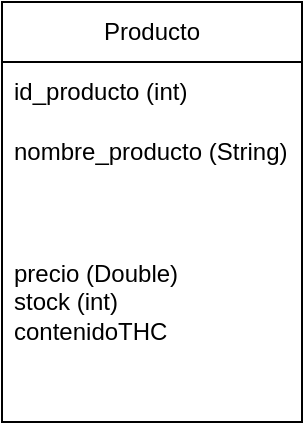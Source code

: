 <mxfile version="26.1.1">
  <diagram name="Página-1" id="gi0N5ZV0rk2WKtdGokFU">
    <mxGraphModel dx="526" dy="606" grid="1" gridSize="10" guides="1" tooltips="1" connect="1" arrows="1" fold="1" page="1" pageScale="1" pageWidth="827" pageHeight="1169" math="0" shadow="0">
      <root>
        <mxCell id="0" />
        <mxCell id="1" parent="0" />
        <mxCell id="OSo333r_8WSZKT-N2uYB-1" value="Producto" style="swimlane;fontStyle=0;childLayout=stackLayout;horizontal=1;startSize=30;horizontalStack=0;resizeParent=1;resizeParentMax=0;resizeLast=0;collapsible=1;marginBottom=0;whiteSpace=wrap;html=1;" vertex="1" parent="1">
          <mxGeometry x="60" y="160" width="150" height="210" as="geometry" />
        </mxCell>
        <mxCell id="OSo333r_8WSZKT-N2uYB-2" value="id_producto (int)" style="text;strokeColor=none;fillColor=none;align=left;verticalAlign=middle;spacingLeft=4;spacingRight=4;overflow=hidden;points=[[0,0.5],[1,0.5]];portConstraint=eastwest;rotatable=0;whiteSpace=wrap;html=1;" vertex="1" parent="OSo333r_8WSZKT-N2uYB-1">
          <mxGeometry y="30" width="150" height="30" as="geometry" />
        </mxCell>
        <mxCell id="OSo333r_8WSZKT-N2uYB-3" value="nombre_producto (String)" style="text;strokeColor=none;fillColor=none;align=left;verticalAlign=middle;spacingLeft=4;spacingRight=4;overflow=hidden;points=[[0,0.5],[1,0.5]];portConstraint=eastwest;rotatable=0;whiteSpace=wrap;html=1;" vertex="1" parent="OSo333r_8WSZKT-N2uYB-1">
          <mxGeometry y="60" width="150" height="30" as="geometry" />
        </mxCell>
        <mxCell id="OSo333r_8WSZKT-N2uYB-4" value="precio (Double)&lt;div&gt;stock (int)&lt;/div&gt;&lt;div&gt;contenidoTHC&amp;nbsp;&lt;/div&gt;" style="text;strokeColor=none;fillColor=none;align=left;verticalAlign=middle;spacingLeft=4;spacingRight=4;overflow=hidden;points=[[0,0.5],[1,0.5]];portConstraint=eastwest;rotatable=0;whiteSpace=wrap;html=1;" vertex="1" parent="OSo333r_8WSZKT-N2uYB-1">
          <mxGeometry y="90" width="150" height="120" as="geometry" />
        </mxCell>
      </root>
    </mxGraphModel>
  </diagram>
</mxfile>
